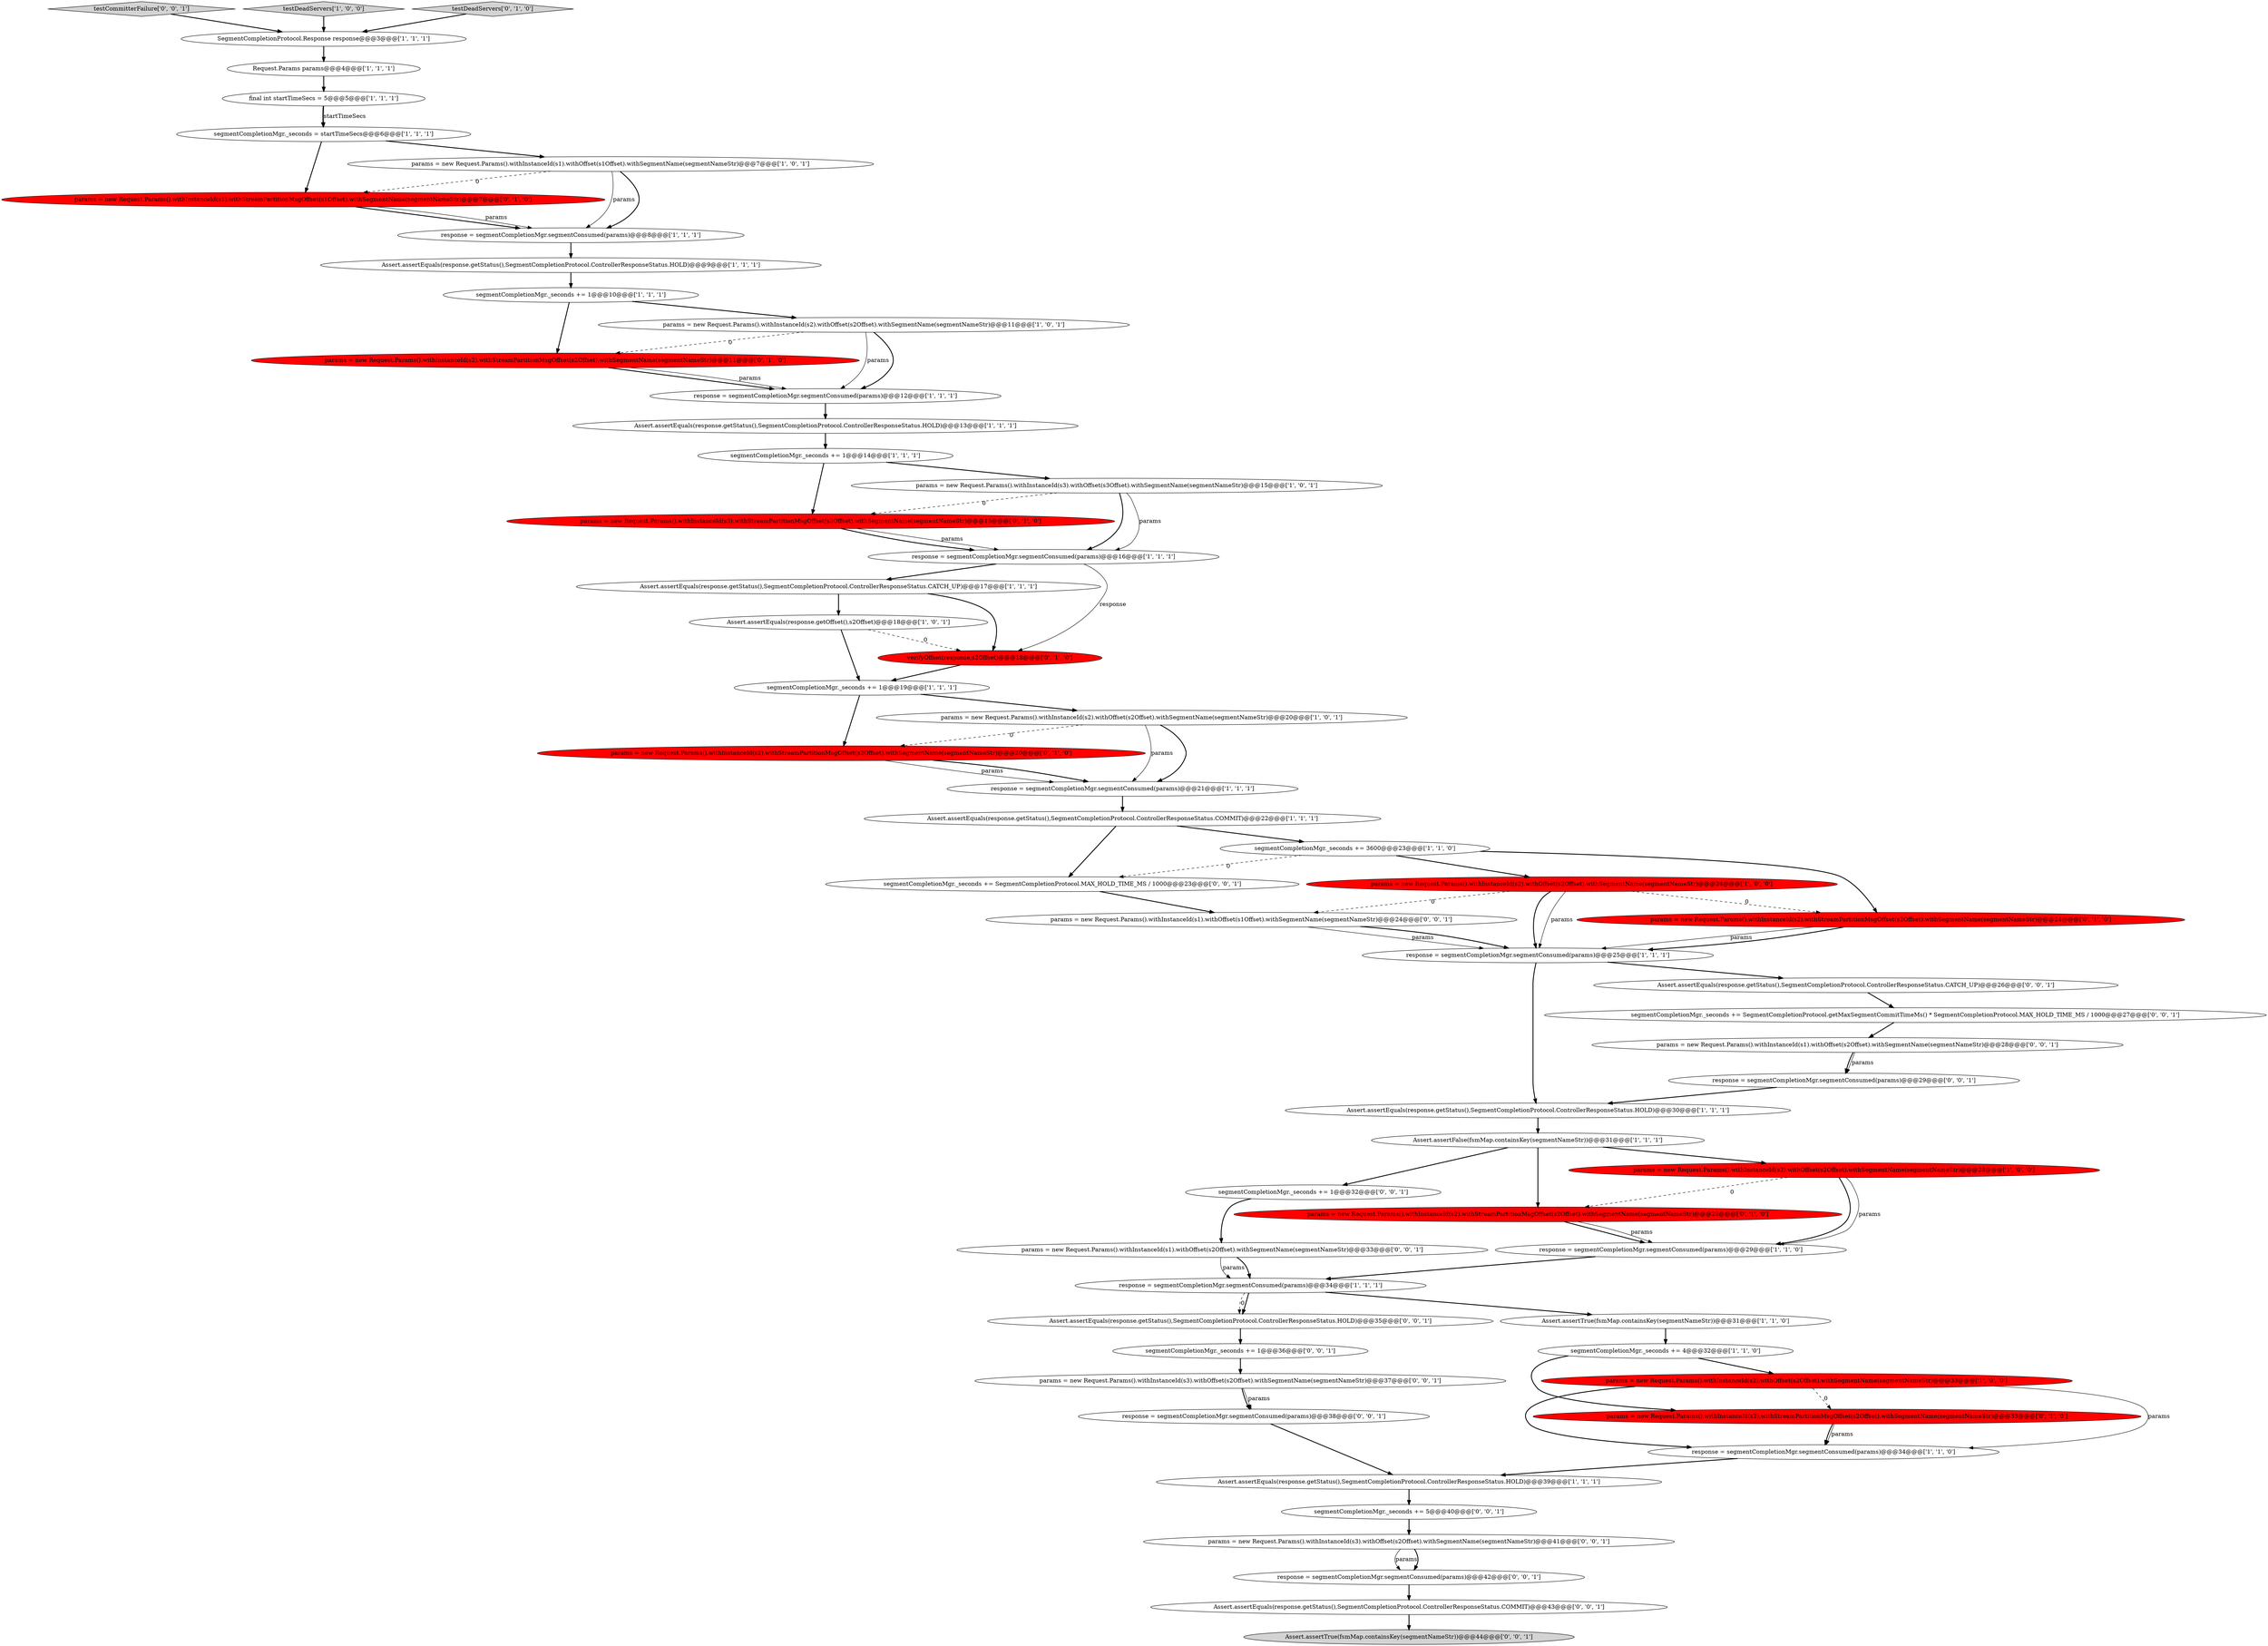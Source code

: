 digraph {
12 [style = filled, label = "segmentCompletionMgr._seconds += 3600@@@23@@@['1', '1', '0']", fillcolor = white, shape = ellipse image = "AAA0AAABBB1BBB"];
8 [style = filled, label = "params = new Request.Params().withInstanceId(s2).withOffset(s2Offset).withSegmentName(segmentNameStr)@@@24@@@['1', '0', '0']", fillcolor = red, shape = ellipse image = "AAA1AAABBB1BBB"];
31 [style = filled, label = "Assert.assertEquals(response.getStatus(),SegmentCompletionProtocol.ControllerResponseStatus.CATCH_UP)@@@17@@@['1', '1', '1']", fillcolor = white, shape = ellipse image = "AAA0AAABBB1BBB"];
40 [style = filled, label = "params = new Request.Params().withInstanceId(s2).withStreamPartitionMsgOffset(s2Offset).withSegmentName(segmentNameStr)@@@20@@@['0', '1', '0']", fillcolor = red, shape = ellipse image = "AAA1AAABBB2BBB"];
42 [style = filled, label = "params = new Request.Params().withInstanceId(s2).withStreamPartitionMsgOffset(s2Offset).withSegmentName(segmentNameStr)@@@24@@@['0', '1', '0']", fillcolor = red, shape = ellipse image = "AAA1AAABBB2BBB"];
48 [style = filled, label = "testCommitterFailure['0', '0', '1']", fillcolor = lightgray, shape = diamond image = "AAA0AAABBB3BBB"];
55 [style = filled, label = "response = segmentCompletionMgr.segmentConsumed(params)@@@42@@@['0', '0', '1']", fillcolor = white, shape = ellipse image = "AAA0AAABBB3BBB"];
59 [style = filled, label = "params = new Request.Params().withInstanceId(s1).withOffset(s1Offset).withSegmentName(segmentNameStr)@@@24@@@['0', '0', '1']", fillcolor = white, shape = ellipse image = "AAA0AAABBB3BBB"];
3 [style = filled, label = "testDeadServers['1', '0', '0']", fillcolor = lightgray, shape = diamond image = "AAA0AAABBB1BBB"];
11 [style = filled, label = "response = segmentCompletionMgr.segmentConsumed(params)@@@34@@@['1', '1', '1']", fillcolor = white, shape = ellipse image = "AAA0AAABBB1BBB"];
10 [style = filled, label = "Assert.assertEquals(response.getOffset(),s2Offset)@@@18@@@['1', '0', '1']", fillcolor = white, shape = ellipse image = "AAA0AAABBB1BBB"];
38 [style = filled, label = "params = new Request.Params().withInstanceId(s2).withStreamPartitionMsgOffset(s2Offset).withSegmentName(segmentNameStr)@@@28@@@['0', '1', '0']", fillcolor = red, shape = ellipse image = "AAA1AAABBB2BBB"];
24 [style = filled, label = "response = segmentCompletionMgr.segmentConsumed(params)@@@8@@@['1', '1', '1']", fillcolor = white, shape = ellipse image = "AAA0AAABBB1BBB"];
5 [style = filled, label = "segmentCompletionMgr._seconds += 1@@@19@@@['1', '1', '1']", fillcolor = white, shape = ellipse image = "AAA0AAABBB1BBB"];
27 [style = filled, label = "response = segmentCompletionMgr.segmentConsumed(params)@@@25@@@['1', '1', '1']", fillcolor = white, shape = ellipse image = "AAA0AAABBB1BBB"];
7 [style = filled, label = "params = new Request.Params().withInstanceId(s2).withOffset(s2Offset).withSegmentName(segmentNameStr)@@@20@@@['1', '0', '1']", fillcolor = white, shape = ellipse image = "AAA0AAABBB1BBB"];
36 [style = filled, label = "testDeadServers['0', '1', '0']", fillcolor = lightgray, shape = diamond image = "AAA0AAABBB2BBB"];
41 [style = filled, label = "params = new Request.Params().withInstanceId(s2).withStreamPartitionMsgOffset(s2Offset).withSegmentName(segmentNameStr)@@@33@@@['0', '1', '0']", fillcolor = red, shape = ellipse image = "AAA1AAABBB2BBB"];
33 [style = filled, label = "SegmentCompletionProtocol.Response response@@@3@@@['1', '1', '1']", fillcolor = white, shape = ellipse image = "AAA0AAABBB1BBB"];
6 [style = filled, label = "segmentCompletionMgr._seconds = startTimeSecs@@@6@@@['1', '1', '1']", fillcolor = white, shape = ellipse image = "AAA0AAABBB1BBB"];
35 [style = filled, label = "params = new Request.Params().withInstanceId(s3).withStreamPartitionMsgOffset(s3Offset).withSegmentName(segmentNameStr)@@@15@@@['0', '1', '0']", fillcolor = red, shape = ellipse image = "AAA1AAABBB2BBB"];
54 [style = filled, label = "Assert.assertEquals(response.getStatus(),SegmentCompletionProtocol.ControllerResponseStatus.HOLD)@@@35@@@['0', '0', '1']", fillcolor = white, shape = ellipse image = "AAA0AAABBB3BBB"];
0 [style = filled, label = "params = new Request.Params().withInstanceId(s2).withOffset(s2Offset).withSegmentName(segmentNameStr)@@@11@@@['1', '0', '1']", fillcolor = white, shape = ellipse image = "AAA0AAABBB1BBB"];
58 [style = filled, label = "response = segmentCompletionMgr.segmentConsumed(params)@@@38@@@['0', '0', '1']", fillcolor = white, shape = ellipse image = "AAA0AAABBB3BBB"];
25 [style = filled, label = "final int startTimeSecs = 5@@@5@@@['1', '1', '1']", fillcolor = white, shape = ellipse image = "AAA0AAABBB1BBB"];
37 [style = filled, label = "params = new Request.Params().withInstanceId(s2).withStreamPartitionMsgOffset(s2Offset).withSegmentName(segmentNameStr)@@@11@@@['0', '1', '0']", fillcolor = red, shape = ellipse image = "AAA1AAABBB2BBB"];
46 [style = filled, label = "segmentCompletionMgr._seconds += 1@@@32@@@['0', '0', '1']", fillcolor = white, shape = ellipse image = "AAA0AAABBB3BBB"];
49 [style = filled, label = "params = new Request.Params().withInstanceId(s1).withOffset(s2Offset).withSegmentName(segmentNameStr)@@@33@@@['0', '0', '1']", fillcolor = white, shape = ellipse image = "AAA0AAABBB3BBB"];
47 [style = filled, label = "segmentCompletionMgr._seconds += SegmentCompletionProtocol.MAX_HOLD_TIME_MS / 1000@@@23@@@['0', '0', '1']", fillcolor = white, shape = ellipse image = "AAA0AAABBB3BBB"];
53 [style = filled, label = "params = new Request.Params().withInstanceId(s3).withOffset(s2Offset).withSegmentName(segmentNameStr)@@@37@@@['0', '0', '1']", fillcolor = white, shape = ellipse image = "AAA0AAABBB3BBB"];
16 [style = filled, label = "params = new Request.Params().withInstanceId(s1).withOffset(s1Offset).withSegmentName(segmentNameStr)@@@7@@@['1', '0', '1']", fillcolor = white, shape = ellipse image = "AAA0AAABBB1BBB"];
1 [style = filled, label = "Assert.assertEquals(response.getStatus(),SegmentCompletionProtocol.ControllerResponseStatus.HOLD)@@@13@@@['1', '1', '1']", fillcolor = white, shape = ellipse image = "AAA0AAABBB1BBB"];
13 [style = filled, label = "response = segmentCompletionMgr.segmentConsumed(params)@@@34@@@['1', '1', '0']", fillcolor = white, shape = ellipse image = "AAA0AAABBB1BBB"];
43 [style = filled, label = "segmentCompletionMgr._seconds += 1@@@36@@@['0', '0', '1']", fillcolor = white, shape = ellipse image = "AAA0AAABBB3BBB"];
45 [style = filled, label = "response = segmentCompletionMgr.segmentConsumed(params)@@@29@@@['0', '0', '1']", fillcolor = white, shape = ellipse image = "AAA0AAABBB3BBB"];
50 [style = filled, label = "params = new Request.Params().withInstanceId(s1).withOffset(s2Offset).withSegmentName(segmentNameStr)@@@28@@@['0', '0', '1']", fillcolor = white, shape = ellipse image = "AAA0AAABBB3BBB"];
23 [style = filled, label = "response = segmentCompletionMgr.segmentConsumed(params)@@@21@@@['1', '1', '1']", fillcolor = white, shape = ellipse image = "AAA0AAABBB1BBB"];
52 [style = filled, label = "Assert.assertTrue(fsmMap.containsKey(segmentNameStr))@@@44@@@['0', '0', '1']", fillcolor = lightgray, shape = ellipse image = "AAA0AAABBB3BBB"];
30 [style = filled, label = "Assert.assertEquals(response.getStatus(),SegmentCompletionProtocol.ControllerResponseStatus.HOLD)@@@30@@@['1', '1', '1']", fillcolor = white, shape = ellipse image = "AAA0AAABBB1BBB"];
4 [style = filled, label = "response = segmentCompletionMgr.segmentConsumed(params)@@@29@@@['1', '1', '0']", fillcolor = white, shape = ellipse image = "AAA0AAABBB1BBB"];
15 [style = filled, label = "params = new Request.Params().withInstanceId(s2).withOffset(s2Offset).withSegmentName(segmentNameStr)@@@33@@@['1', '0', '0']", fillcolor = red, shape = ellipse image = "AAA1AAABBB1BBB"];
14 [style = filled, label = "Request.Params params@@@4@@@['1', '1', '1']", fillcolor = white, shape = ellipse image = "AAA0AAABBB1BBB"];
56 [style = filled, label = "Assert.assertEquals(response.getStatus(),SegmentCompletionProtocol.ControllerResponseStatus.COMMIT)@@@43@@@['0', '0', '1']", fillcolor = white, shape = ellipse image = "AAA0AAABBB3BBB"];
51 [style = filled, label = "params = new Request.Params().withInstanceId(s3).withOffset(s2Offset).withSegmentName(segmentNameStr)@@@41@@@['0', '0', '1']", fillcolor = white, shape = ellipse image = "AAA0AAABBB3BBB"];
26 [style = filled, label = "Assert.assertTrue(fsmMap.containsKey(segmentNameStr))@@@31@@@['1', '1', '0']", fillcolor = white, shape = ellipse image = "AAA0AAABBB1BBB"];
9 [style = filled, label = "Assert.assertFalse(fsmMap.containsKey(segmentNameStr))@@@31@@@['1', '1', '1']", fillcolor = white, shape = ellipse image = "AAA0AAABBB1BBB"];
17 [style = filled, label = "Assert.assertEquals(response.getStatus(),SegmentCompletionProtocol.ControllerResponseStatus.HOLD)@@@9@@@['1', '1', '1']", fillcolor = white, shape = ellipse image = "AAA0AAABBB1BBB"];
18 [style = filled, label = "params = new Request.Params().withInstanceId(s3).withOffset(s3Offset).withSegmentName(segmentNameStr)@@@15@@@['1', '0', '1']", fillcolor = white, shape = ellipse image = "AAA0AAABBB1BBB"];
21 [style = filled, label = "response = segmentCompletionMgr.segmentConsumed(params)@@@12@@@['1', '1', '1']", fillcolor = white, shape = ellipse image = "AAA0AAABBB1BBB"];
22 [style = filled, label = "params = new Request.Params().withInstanceId(s2).withOffset(s2Offset).withSegmentName(segmentNameStr)@@@28@@@['1', '0', '0']", fillcolor = red, shape = ellipse image = "AAA1AAABBB1BBB"];
39 [style = filled, label = "params = new Request.Params().withInstanceId(s1).withStreamPartitionMsgOffset(s1Offset).withSegmentName(segmentNameStr)@@@7@@@['0', '1', '0']", fillcolor = red, shape = ellipse image = "AAA1AAABBB2BBB"];
20 [style = filled, label = "Assert.assertEquals(response.getStatus(),SegmentCompletionProtocol.ControllerResponseStatus.COMMIT)@@@22@@@['1', '1', '1']", fillcolor = white, shape = ellipse image = "AAA0AAABBB1BBB"];
2 [style = filled, label = "response = segmentCompletionMgr.segmentConsumed(params)@@@16@@@['1', '1', '1']", fillcolor = white, shape = ellipse image = "AAA0AAABBB1BBB"];
28 [style = filled, label = "segmentCompletionMgr._seconds += 4@@@32@@@['1', '1', '0']", fillcolor = white, shape = ellipse image = "AAA0AAABBB1BBB"];
44 [style = filled, label = "segmentCompletionMgr._seconds += SegmentCompletionProtocol.getMaxSegmentCommitTimeMs() * SegmentCompletionProtocol.MAX_HOLD_TIME_MS / 1000@@@27@@@['0', '0', '1']", fillcolor = white, shape = ellipse image = "AAA0AAABBB3BBB"];
19 [style = filled, label = "segmentCompletionMgr._seconds += 1@@@10@@@['1', '1', '1']", fillcolor = white, shape = ellipse image = "AAA0AAABBB1BBB"];
57 [style = filled, label = "segmentCompletionMgr._seconds += 5@@@40@@@['0', '0', '1']", fillcolor = white, shape = ellipse image = "AAA0AAABBB3BBB"];
34 [style = filled, label = "verifyOffset(response,s2Offset)@@@18@@@['0', '1', '0']", fillcolor = red, shape = ellipse image = "AAA1AAABBB2BBB"];
32 [style = filled, label = "Assert.assertEquals(response.getStatus(),SegmentCompletionProtocol.ControllerResponseStatus.HOLD)@@@39@@@['1', '1', '1']", fillcolor = white, shape = ellipse image = "AAA0AAABBB1BBB"];
29 [style = filled, label = "segmentCompletionMgr._seconds += 1@@@14@@@['1', '1', '1']", fillcolor = white, shape = ellipse image = "AAA0AAABBB1BBB"];
60 [style = filled, label = "Assert.assertEquals(response.getStatus(),SegmentCompletionProtocol.ControllerResponseStatus.CATCH_UP)@@@26@@@['0', '0', '1']", fillcolor = white, shape = ellipse image = "AAA0AAABBB3BBB"];
59->27 [style = solid, label="params"];
14->25 [style = bold, label=""];
56->52 [style = bold, label=""];
41->13 [style = solid, label="params"];
10->34 [style = dashed, label="0"];
58->32 [style = bold, label=""];
38->4 [style = bold, label=""];
53->58 [style = bold, label=""];
39->24 [style = bold, label=""];
12->42 [style = bold, label=""];
25->6 [style = bold, label=""];
36->33 [style = bold, label=""];
45->30 [style = bold, label=""];
40->23 [style = bold, label=""];
29->18 [style = bold, label=""];
22->4 [style = bold, label=""];
8->59 [style = dashed, label="0"];
42->27 [style = solid, label="params"];
43->53 [style = bold, label=""];
21->1 [style = bold, label=""];
24->17 [style = bold, label=""];
50->45 [style = bold, label=""];
22->38 [style = dashed, label="0"];
26->28 [style = bold, label=""];
49->11 [style = solid, label="params"];
27->60 [style = bold, label=""];
9->38 [style = bold, label=""];
8->27 [style = bold, label=""];
41->13 [style = bold, label=""];
16->39 [style = dashed, label="0"];
2->31 [style = bold, label=""];
25->6 [style = solid, label="startTimeSecs"];
15->13 [style = bold, label=""];
0->21 [style = solid, label="params"];
13->32 [style = bold, label=""];
57->51 [style = bold, label=""];
35->2 [style = solid, label="params"];
11->54 [style = dashed, label="0"];
27->30 [style = bold, label=""];
15->13 [style = solid, label="params"];
37->21 [style = bold, label=""];
44->50 [style = bold, label=""];
0->21 [style = bold, label=""];
3->33 [style = bold, label=""];
19->37 [style = bold, label=""];
8->42 [style = dashed, label="0"];
12->47 [style = dashed, label="0"];
7->23 [style = bold, label=""];
48->33 [style = bold, label=""];
5->7 [style = bold, label=""];
29->35 [style = bold, label=""];
6->39 [style = bold, label=""];
16->24 [style = solid, label="params"];
11->26 [style = bold, label=""];
39->24 [style = solid, label="params"];
9->22 [style = bold, label=""];
60->44 [style = bold, label=""];
59->27 [style = bold, label=""];
23->20 [style = bold, label=""];
22->4 [style = solid, label="params"];
18->2 [style = solid, label="params"];
54->43 [style = bold, label=""];
16->24 [style = bold, label=""];
35->2 [style = bold, label=""];
9->46 [style = bold, label=""];
30->9 [style = bold, label=""];
32->57 [style = bold, label=""];
53->58 [style = solid, label="params"];
47->59 [style = bold, label=""];
15->41 [style = dashed, label="0"];
19->0 [style = bold, label=""];
31->34 [style = bold, label=""];
28->41 [style = bold, label=""];
10->5 [style = bold, label=""];
38->4 [style = solid, label="params"];
50->45 [style = solid, label="params"];
31->10 [style = bold, label=""];
12->8 [style = bold, label=""];
2->34 [style = solid, label="response"];
42->27 [style = bold, label=""];
40->23 [style = solid, label="params"];
1->29 [style = bold, label=""];
5->40 [style = bold, label=""];
49->11 [style = bold, label=""];
51->55 [style = solid, label="params"];
11->54 [style = bold, label=""];
7->40 [style = dashed, label="0"];
33->14 [style = bold, label=""];
28->15 [style = bold, label=""];
0->37 [style = dashed, label="0"];
34->5 [style = bold, label=""];
46->49 [style = bold, label=""];
18->2 [style = bold, label=""];
37->21 [style = solid, label="params"];
20->47 [style = bold, label=""];
17->19 [style = bold, label=""];
18->35 [style = dashed, label="0"];
55->56 [style = bold, label=""];
7->23 [style = solid, label="params"];
8->27 [style = solid, label="params"];
51->55 [style = bold, label=""];
6->16 [style = bold, label=""];
20->12 [style = bold, label=""];
4->11 [style = bold, label=""];
}
